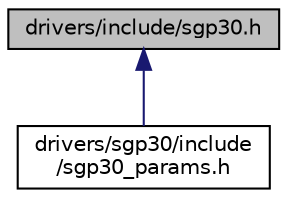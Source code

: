 digraph "drivers/include/sgp30.h"
{
 // LATEX_PDF_SIZE
  edge [fontname="Helvetica",fontsize="10",labelfontname="Helvetica",labelfontsize="10"];
  node [fontname="Helvetica",fontsize="10",shape=record];
  Node1 [label="drivers/include/sgp30.h",height=0.2,width=0.4,color="black", fillcolor="grey75", style="filled", fontcolor="black",tooltip=" "];
  Node1 -> Node2 [dir="back",color="midnightblue",fontsize="10",style="solid",fontname="Helvetica"];
  Node2 [label="drivers/sgp30/include\l/sgp30_params.h",height=0.2,width=0.4,color="black", fillcolor="white", style="filled",URL="$sgp30__params_8h.html",tooltip="Default configuration."];
}
